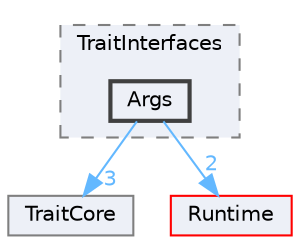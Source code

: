 digraph "Args"
{
 // INTERACTIVE_SVG=YES
 // LATEX_PDF_SIZE
  bgcolor="transparent";
  edge [fontname=Helvetica,fontsize=10,labelfontname=Helvetica,labelfontsize=10];
  node [fontname=Helvetica,fontsize=10,shape=box,height=0.2,width=0.4];
  compound=true
  subgraph clusterdir_811ed0c8cd1d4bb1ee31e82d60da5460 {
    graph [ bgcolor="#edf0f7", pencolor="grey50", label="TraitInterfaces", fontname=Helvetica,fontsize=10 style="filled,dashed", URL="dir_811ed0c8cd1d4bb1ee31e82d60da5460.html",tooltip=""]
  dir_a1b32fc05ad60d427d3e4b0a42480a58 [label="Args", fillcolor="#edf0f7", color="grey25", style="filled,bold", URL="dir_a1b32fc05ad60d427d3e4b0a42480a58.html",tooltip=""];
  }
  dir_57cad2a48d20c7d14495c50177f1ac25 [label="TraitCore", fillcolor="#edf0f7", color="grey50", style="filled", URL="dir_57cad2a48d20c7d14495c50177f1ac25.html",tooltip=""];
  dir_7536b172fbd480bfd146a1b1acd6856b [label="Runtime", fillcolor="#edf0f7", color="red", style="filled", URL="dir_7536b172fbd480bfd146a1b1acd6856b.html",tooltip=""];
  dir_a1b32fc05ad60d427d3e4b0a42480a58->dir_57cad2a48d20c7d14495c50177f1ac25 [headlabel="3", labeldistance=1.5 headhref="dir_000059_001207.html" href="dir_000059_001207.html" color="steelblue1" fontcolor="steelblue1"];
  dir_a1b32fc05ad60d427d3e4b0a42480a58->dir_7536b172fbd480bfd146a1b1acd6856b [headlabel="2", labeldistance=1.5 headhref="dir_000059_000984.html" href="dir_000059_000984.html" color="steelblue1" fontcolor="steelblue1"];
}

